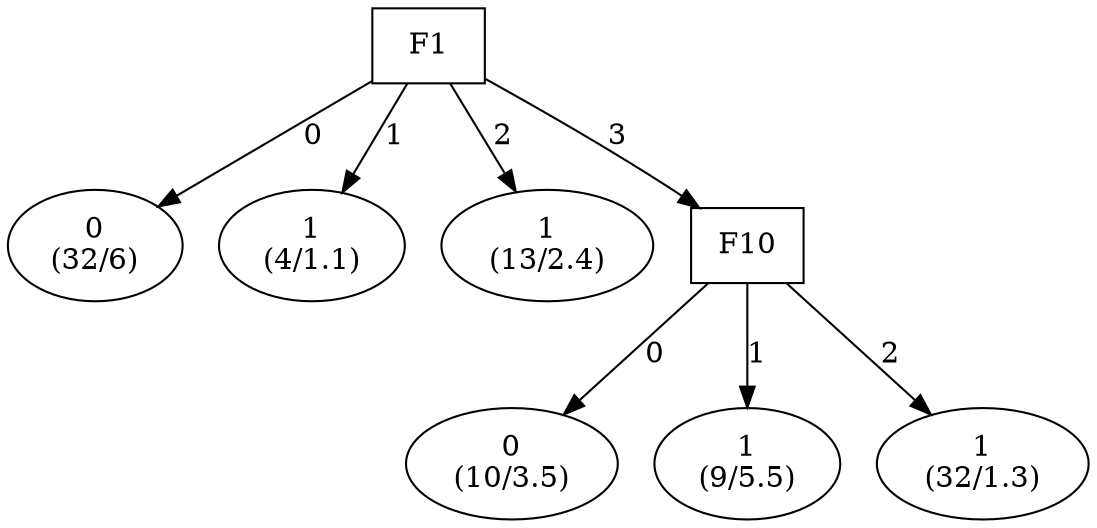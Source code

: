 digraph YaDT {
n0 [ shape=box, label="F1\n"]
n0 -> n1 [label="0"]
n1 [ shape=ellipse, label="0\n(32/6)"]
n0 -> n2 [label="1"]
n2 [ shape=ellipse, label="1\n(4/1.1)"]
n0 -> n3 [label="2"]
n3 [ shape=ellipse, label="1\n(13/2.4)"]
n0 -> n4 [label="3"]
n4 [ shape=box, label="F10\n"]
n4 -> n5 [label="0"]
n5 [ shape=ellipse, label="0\n(10/3.5)"]
n4 -> n6 [label="1"]
n6 [ shape=ellipse, label="1\n(9/5.5)"]
n4 -> n7 [label="2"]
n7 [ shape=ellipse, label="1\n(32/1.3)"]
}
